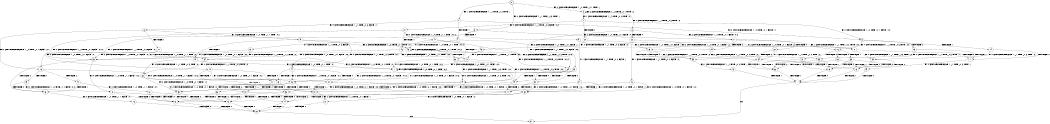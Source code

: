 digraph BCG {
size = "7, 10.5";
center = TRUE;
node [shape = circle];
0 [peripheries = 2];
0 -> 1 [label = "EX !1 !ATOMIC_EXCH_BRANCH (1, +1, TRUE, +0, 2, TRUE) !::"];
0 -> 2 [label = "EX !2 !ATOMIC_EXCH_BRANCH (1, +0, TRUE, +0, 1, TRUE) !::"];
0 -> 3 [label = "EX !0 !ATOMIC_EXCH_BRANCH (1, +1, TRUE, +0, 3, TRUE) !::"];
1 -> 4 [label = "TERMINATE !1"];
1 -> 5 [label = "EX !2 !ATOMIC_EXCH_BRANCH (1, +0, TRUE, +0, 1, FALSE) !:1:"];
1 -> 6 [label = "EX !0 !ATOMIC_EXCH_BRANCH (1, +1, TRUE, +0, 3, FALSE) !:1:"];
2 -> 7 [label = "EX !1 !ATOMIC_EXCH_BRANCH (1, +1, TRUE, +0, 2, TRUE) !:2:"];
2 -> 8 [label = "EX !0 !ATOMIC_EXCH_BRANCH (1, +1, TRUE, +0, 3, TRUE) !:2:"];
2 -> 2 [label = "EX !2 !ATOMIC_EXCH_BRANCH (1, +0, TRUE, +0, 1, TRUE) !:2:"];
3 -> 9 [label = "TERMINATE !0"];
3 -> 10 [label = "EX !1 !ATOMIC_EXCH_BRANCH (1, +1, TRUE, +0, 2, FALSE) !:0:"];
3 -> 11 [label = "EX !2 !ATOMIC_EXCH_BRANCH (1, +0, TRUE, +0, 1, FALSE) !:0:"];
4 -> 12 [label = "EX !2 !ATOMIC_EXCH_BRANCH (1, +0, TRUE, +0, 1, FALSE) !::"];
4 -> 13 [label = "EX !0 !ATOMIC_EXCH_BRANCH (1, +1, TRUE, +0, 3, FALSE) !::"];
5 -> 14 [label = "TERMINATE !1"];
5 -> 15 [label = "TERMINATE !2"];
5 -> 16 [label = "EX !0 !ATOMIC_EXCH_BRANCH (1, +1, TRUE, +0, 3, TRUE) !:1:2:"];
6 -> 17 [label = "TERMINATE !1"];
6 -> 18 [label = "EX !2 !ATOMIC_EXCH_BRANCH (1, +0, TRUE, +0, 1, FALSE) !:0:1:"];
6 -> 19 [label = "EX !0 !ATOMIC_EXCH_BRANCH (1, +0, TRUE, +1, 1, TRUE) !:0:1:"];
7 -> 20 [label = "TERMINATE !1"];
7 -> 21 [label = "EX !0 !ATOMIC_EXCH_BRANCH (1, +1, TRUE, +0, 3, FALSE) !:1:2:"];
7 -> 5 [label = "EX !2 !ATOMIC_EXCH_BRANCH (1, +0, TRUE, +0, 1, FALSE) !:1:2:"];
8 -> 22 [label = "TERMINATE !0"];
8 -> 23 [label = "EX !1 !ATOMIC_EXCH_BRANCH (1, +1, TRUE, +0, 2, FALSE) !:0:2:"];
8 -> 11 [label = "EX !2 !ATOMIC_EXCH_BRANCH (1, +0, TRUE, +0, 1, FALSE) !:0:2:"];
9 -> 24 [label = "EX !1 !ATOMIC_EXCH_BRANCH (1, +1, TRUE, +0, 2, FALSE) !::"];
9 -> 25 [label = "EX !2 !ATOMIC_EXCH_BRANCH (1, +0, TRUE, +0, 1, FALSE) !::"];
10 -> 26 [label = "TERMINATE !1"];
10 -> 27 [label = "TERMINATE !0"];
10 -> 28 [label = "EX !2 !ATOMIC_EXCH_BRANCH (1, +0, TRUE, +0, 1, FALSE) !:0:1:"];
11 -> 29 [label = "TERMINATE !2"];
11 -> 30 [label = "TERMINATE !0"];
11 -> 16 [label = "EX !1 !ATOMIC_EXCH_BRANCH (1, +1, TRUE, +0, 2, TRUE) !:0:2:"];
12 -> 31 [label = "TERMINATE !2"];
12 -> 32 [label = "EX !0 !ATOMIC_EXCH_BRANCH (1, +1, TRUE, +0, 3, TRUE) !:2:"];
13 -> 33 [label = "EX !2 !ATOMIC_EXCH_BRANCH (1, +0, TRUE, +0, 1, FALSE) !:0:"];
13 -> 34 [label = "EX !0 !ATOMIC_EXCH_BRANCH (1, +0, TRUE, +1, 1, TRUE) !:0:"];
14 -> 31 [label = "TERMINATE !2"];
14 -> 32 [label = "EX !0 !ATOMIC_EXCH_BRANCH (1, +1, TRUE, +0, 3, TRUE) !:2:"];
15 -> 31 [label = "TERMINATE !1"];
15 -> 35 [label = "EX !0 !ATOMIC_EXCH_BRANCH (1, +1, TRUE, +0, 3, TRUE) !:1:"];
16 -> 36 [label = "TERMINATE !1"];
16 -> 37 [label = "TERMINATE !2"];
16 -> 38 [label = "TERMINATE !0"];
17 -> 34 [label = "EX !0 !ATOMIC_EXCH_BRANCH (1, +0, TRUE, +1, 1, TRUE) !:0:"];
17 -> 33 [label = "EX !2 !ATOMIC_EXCH_BRANCH (1, +0, TRUE, +0, 1, FALSE) !:0:"];
18 -> 39 [label = "TERMINATE !1"];
18 -> 40 [label = "TERMINATE !2"];
18 -> 41 [label = "EX !0 !ATOMIC_EXCH_BRANCH (1, +0, TRUE, +1, 1, FALSE) !:0:1:2:"];
19 -> 42 [label = "TERMINATE !1"];
19 -> 43 [label = "EX !2 !ATOMIC_EXCH_BRANCH (1, +0, TRUE, +0, 1, TRUE) !:0:1:"];
19 -> 44 [label = "EX !0 !ATOMIC_EXCH_BRANCH (1, +1, TRUE, +0, 3, TRUE) !:0:1:"];
20 -> 12 [label = "EX !2 !ATOMIC_EXCH_BRANCH (1, +0, TRUE, +0, 1, FALSE) !:2:"];
20 -> 45 [label = "EX !0 !ATOMIC_EXCH_BRANCH (1, +1, TRUE, +0, 3, FALSE) !:2:"];
21 -> 46 [label = "TERMINATE !1"];
21 -> 18 [label = "EX !2 !ATOMIC_EXCH_BRANCH (1, +0, TRUE, +0, 1, FALSE) !:0:1:2:"];
21 -> 47 [label = "EX !0 !ATOMIC_EXCH_BRANCH (1, +0, TRUE, +1, 1, TRUE) !:0:1:2:"];
22 -> 25 [label = "EX !2 !ATOMIC_EXCH_BRANCH (1, +0, TRUE, +0, 1, FALSE) !:2:"];
22 -> 48 [label = "EX !1 !ATOMIC_EXCH_BRANCH (1, +1, TRUE, +0, 2, FALSE) !:2:"];
23 -> 49 [label = "TERMINATE !1"];
23 -> 50 [label = "TERMINATE !0"];
23 -> 28 [label = "EX !2 !ATOMIC_EXCH_BRANCH (1, +0, TRUE, +0, 1, FALSE) !:0:1:2:"];
24 -> 51 [label = "TERMINATE !1"];
24 -> 52 [label = "EX !2 !ATOMIC_EXCH_BRANCH (1, +0, TRUE, +0, 1, FALSE) !:1:"];
25 -> 53 [label = "TERMINATE !2"];
25 -> 54 [label = "EX !1 !ATOMIC_EXCH_BRANCH (1, +1, TRUE, +0, 2, TRUE) !:2:"];
26 -> 51 [label = "TERMINATE !0"];
26 -> 55 [label = "EX !2 !ATOMIC_EXCH_BRANCH (1, +0, TRUE, +0, 1, FALSE) !:0:"];
27 -> 51 [label = "TERMINATE !1"];
27 -> 52 [label = "EX !2 !ATOMIC_EXCH_BRANCH (1, +0, TRUE, +0, 1, FALSE) !:1:"];
28 -> 56 [label = "TERMINATE !1"];
28 -> 57 [label = "TERMINATE !2"];
28 -> 58 [label = "TERMINATE !0"];
29 -> 53 [label = "TERMINATE !0"];
29 -> 35 [label = "EX !1 !ATOMIC_EXCH_BRANCH (1, +1, TRUE, +0, 2, TRUE) !:0:"];
30 -> 53 [label = "TERMINATE !2"];
30 -> 54 [label = "EX !1 !ATOMIC_EXCH_BRANCH (1, +1, TRUE, +0, 2, TRUE) !:2:"];
31 -> 59 [label = "EX !0 !ATOMIC_EXCH_BRANCH (1, +1, TRUE, +0, 3, TRUE) !::"];
32 -> 60 [label = "TERMINATE !2"];
32 -> 61 [label = "TERMINATE !0"];
33 -> 62 [label = "TERMINATE !2"];
33 -> 63 [label = "EX !0 !ATOMIC_EXCH_BRANCH (1, +0, TRUE, +1, 1, FALSE) !:0:2:"];
34 -> 64 [label = "EX !2 !ATOMIC_EXCH_BRANCH (1, +0, TRUE, +0, 1, TRUE) !:0:"];
34 -> 65 [label = "EX !0 !ATOMIC_EXCH_BRANCH (1, +1, TRUE, +0, 3, TRUE) !:0:"];
35 -> 60 [label = "TERMINATE !1"];
35 -> 66 [label = "TERMINATE !0"];
36 -> 60 [label = "TERMINATE !2"];
36 -> 61 [label = "TERMINATE !0"];
37 -> 60 [label = "TERMINATE !1"];
37 -> 66 [label = "TERMINATE !0"];
38 -> 61 [label = "TERMINATE !1"];
38 -> 66 [label = "TERMINATE !2"];
39 -> 63 [label = "EX !0 !ATOMIC_EXCH_BRANCH (1, +0, TRUE, +1, 1, FALSE) !:0:2:"];
39 -> 62 [label = "TERMINATE !2"];
40 -> 67 [label = "EX !0 !ATOMIC_EXCH_BRANCH (1, +0, TRUE, +1, 1, FALSE) !:0:1:"];
40 -> 62 [label = "TERMINATE !1"];
41 -> 56 [label = "TERMINATE !1"];
41 -> 57 [label = "TERMINATE !2"];
41 -> 58 [label = "TERMINATE !0"];
42 -> 65 [label = "EX !0 !ATOMIC_EXCH_BRANCH (1, +1, TRUE, +0, 3, TRUE) !:0:"];
42 -> 64 [label = "EX !2 !ATOMIC_EXCH_BRANCH (1, +0, TRUE, +0, 1, TRUE) !:0:"];
43 -> 68 [label = "TERMINATE !1"];
43 -> 43 [label = "EX !2 !ATOMIC_EXCH_BRANCH (1, +0, TRUE, +0, 1, TRUE) !:0:1:2:"];
43 -> 69 [label = "EX !0 !ATOMIC_EXCH_BRANCH (1, +1, TRUE, +0, 3, TRUE) !:0:1:2:"];
44 -> 26 [label = "TERMINATE !1"];
44 -> 27 [label = "TERMINATE !0"];
44 -> 28 [label = "EX !2 !ATOMIC_EXCH_BRANCH (1, +0, TRUE, +0, 1, FALSE) !:0:1:"];
45 -> 33 [label = "EX !2 !ATOMIC_EXCH_BRANCH (1, +0, TRUE, +0, 1, FALSE) !:0:2:"];
45 -> 70 [label = "EX !0 !ATOMIC_EXCH_BRANCH (1, +0, TRUE, +1, 1, TRUE) !:0:2:"];
46 -> 33 [label = "EX !2 !ATOMIC_EXCH_BRANCH (1, +0, TRUE, +0, 1, FALSE) !:0:2:"];
46 -> 70 [label = "EX !0 !ATOMIC_EXCH_BRANCH (1, +0, TRUE, +1, 1, TRUE) !:0:2:"];
47 -> 68 [label = "TERMINATE !1"];
47 -> 43 [label = "EX !2 !ATOMIC_EXCH_BRANCH (1, +0, TRUE, +0, 1, TRUE) !:0:1:2:"];
47 -> 69 [label = "EX !0 !ATOMIC_EXCH_BRANCH (1, +1, TRUE, +0, 3, TRUE) !:0:1:2:"];
48 -> 71 [label = "TERMINATE !1"];
48 -> 52 [label = "EX !2 !ATOMIC_EXCH_BRANCH (1, +0, TRUE, +0, 1, FALSE) !:1:2:"];
49 -> 55 [label = "EX !2 !ATOMIC_EXCH_BRANCH (1, +0, TRUE, +0, 1, FALSE) !:0:2:"];
49 -> 71 [label = "TERMINATE !0"];
50 -> 52 [label = "EX !2 !ATOMIC_EXCH_BRANCH (1, +0, TRUE, +0, 1, FALSE) !:1:2:"];
50 -> 71 [label = "TERMINATE !1"];
51 -> 72 [label = "EX !2 !ATOMIC_EXCH_BRANCH (1, +0, TRUE, +0, 1, FALSE) !::"];
52 -> 73 [label = "TERMINATE !1"];
52 -> 74 [label = "TERMINATE !2"];
53 -> 75 [label = "EX !1 !ATOMIC_EXCH_BRANCH (1, +1, TRUE, +0, 2, TRUE) !::"];
54 -> 61 [label = "TERMINATE !1"];
54 -> 66 [label = "TERMINATE !2"];
55 -> 76 [label = "TERMINATE !2"];
55 -> 73 [label = "TERMINATE !0"];
56 -> 76 [label = "TERMINATE !2"];
56 -> 73 [label = "TERMINATE !0"];
57 -> 76 [label = "TERMINATE !1"];
57 -> 74 [label = "TERMINATE !0"];
58 -> 73 [label = "TERMINATE !1"];
58 -> 74 [label = "TERMINATE !2"];
59 -> 77 [label = "TERMINATE !0"];
60 -> 77 [label = "TERMINATE !0"];
61 -> 77 [label = "TERMINATE !2"];
62 -> 78 [label = "EX !0 !ATOMIC_EXCH_BRANCH (1, +0, TRUE, +1, 1, FALSE) !:0:"];
63 -> 76 [label = "TERMINATE !2"];
63 -> 73 [label = "TERMINATE !0"];
64 -> 64 [label = "EX !2 !ATOMIC_EXCH_BRANCH (1, +0, TRUE, +0, 1, TRUE) !:0:2:"];
64 -> 79 [label = "EX !0 !ATOMIC_EXCH_BRANCH (1, +1, TRUE, +0, 3, TRUE) !:0:2:"];
65 -> 51 [label = "TERMINATE !0"];
65 -> 55 [label = "EX !2 !ATOMIC_EXCH_BRANCH (1, +0, TRUE, +0, 1, FALSE) !:0:"];
66 -> 77 [label = "TERMINATE !1"];
67 -> 76 [label = "TERMINATE !1"];
67 -> 74 [label = "TERMINATE !0"];
68 -> 64 [label = "EX !2 !ATOMIC_EXCH_BRANCH (1, +0, TRUE, +0, 1, TRUE) !:0:2:"];
68 -> 79 [label = "EX !0 !ATOMIC_EXCH_BRANCH (1, +1, TRUE, +0, 3, TRUE) !:0:2:"];
69 -> 49 [label = "TERMINATE !1"];
69 -> 50 [label = "TERMINATE !0"];
69 -> 28 [label = "EX !2 !ATOMIC_EXCH_BRANCH (1, +0, TRUE, +0, 1, FALSE) !:0:1:2:"];
70 -> 64 [label = "EX !2 !ATOMIC_EXCH_BRANCH (1, +0, TRUE, +0, 1, TRUE) !:0:2:"];
70 -> 79 [label = "EX !0 !ATOMIC_EXCH_BRANCH (1, +1, TRUE, +0, 3, TRUE) !:0:2:"];
71 -> 72 [label = "EX !2 !ATOMIC_EXCH_BRANCH (1, +0, TRUE, +0, 1, FALSE) !:2:"];
72 -> 80 [label = "TERMINATE !2"];
73 -> 80 [label = "TERMINATE !2"];
74 -> 80 [label = "TERMINATE !1"];
75 -> 77 [label = "TERMINATE !1"];
76 -> 80 [label = "TERMINATE !0"];
77 -> 81 [label = "exit"];
78 -> 80 [label = "TERMINATE !0"];
79 -> 71 [label = "TERMINATE !0"];
79 -> 55 [label = "EX !2 !ATOMIC_EXCH_BRANCH (1, +0, TRUE, +0, 1, FALSE) !:0:2:"];
80 -> 81 [label = "exit"];
}
